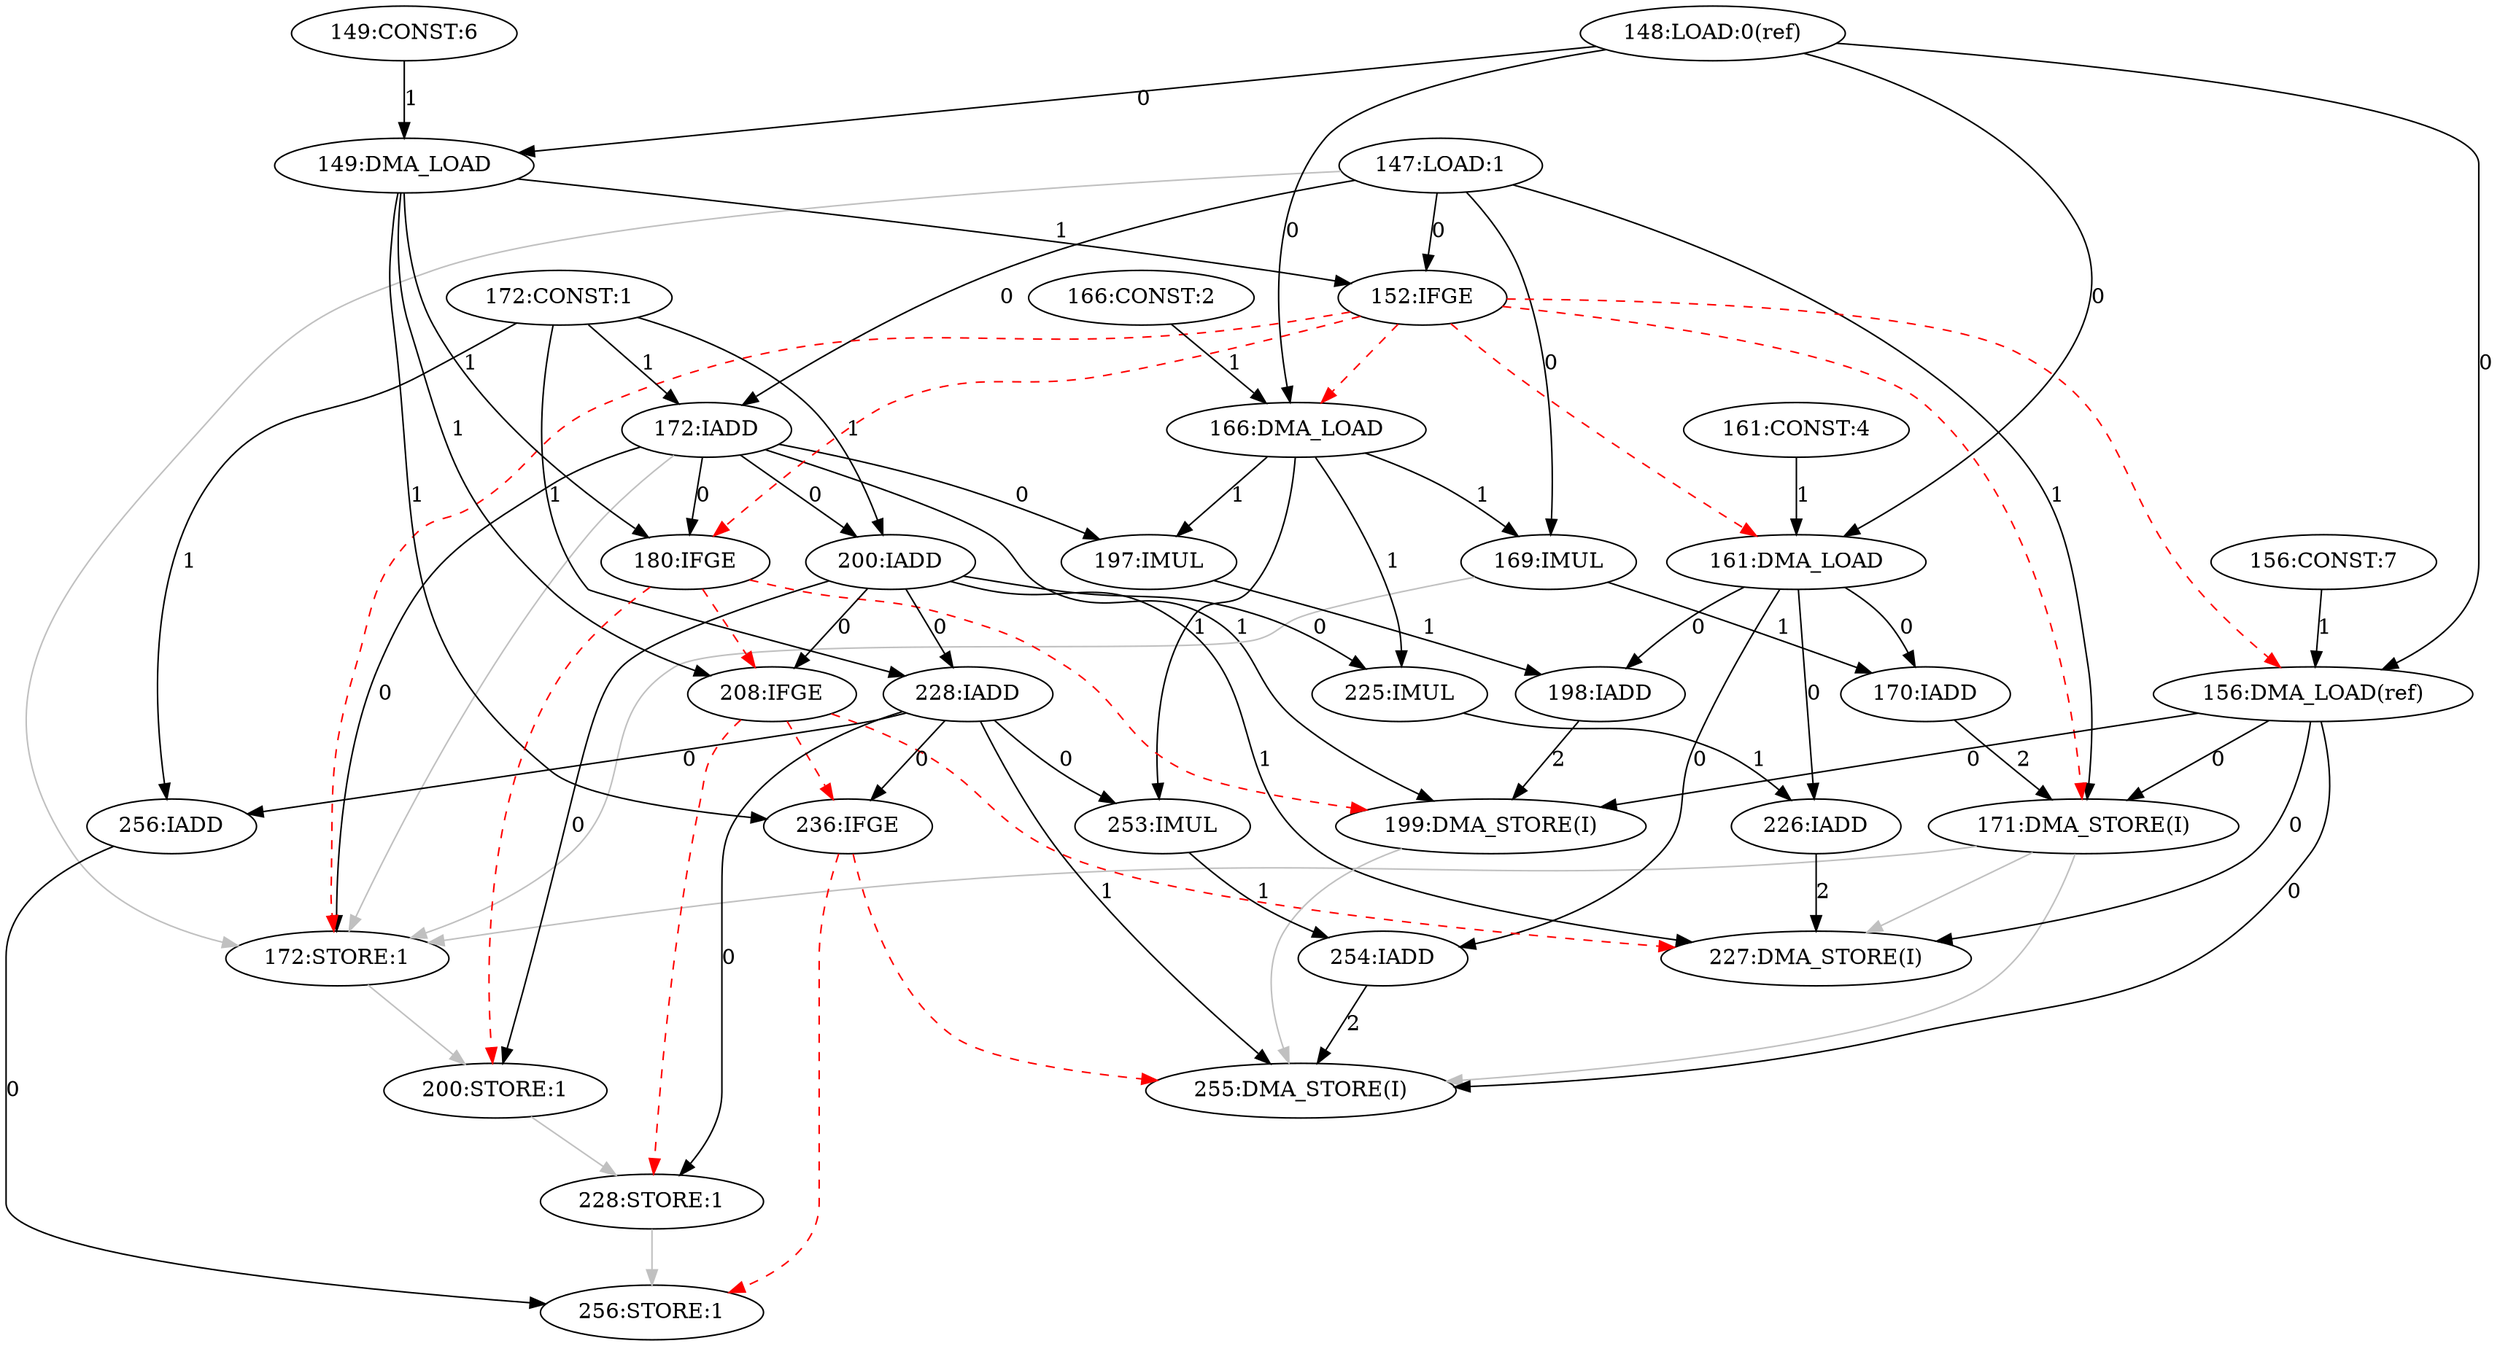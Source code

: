 digraph depgraph {
"172:IADD" -> "172:STORE:1"[label=0];
"147:LOAD:1" -> "172:STORE:1"[color=gray];
"152:IFGE" -> "172:STORE:1"[color=red,style=dashed];
"169:IMUL" -> "172:STORE:1"[color=gray];
"171:DMA_STORE(I)" -> "172:STORE:1"[color=gray];
"172:IADD" -> "172:STORE:1"[color=gray];
"147:LOAD:1" -> "152:IFGE"[label=0];
"149:DMA_LOAD" -> "152:IFGE"[label=1];
"147:LOAD:1" -> "169:IMUL"[label=0];
"166:DMA_LOAD" -> "169:IMUL"[label=1];
"156:DMA_LOAD(ref)" -> "171:DMA_STORE(I)"[label=0];
"147:LOAD:1" -> "171:DMA_STORE(I)"[label=1];
"170:IADD" -> "171:DMA_STORE(I)"[label=2];
"152:IFGE" -> "171:DMA_STORE(I)"[color=red,style=dashed];
"147:LOAD:1" -> "172:IADD"[label=0];
"172:CONST:1" -> "172:IADD"[label=1];
"148:LOAD:0(ref)" -> "149:DMA_LOAD"[label=0];
"149:CONST:6" -> "149:DMA_LOAD"[label=1];
"148:LOAD:0(ref)" -> "156:DMA_LOAD(ref)"[label=0];
"156:CONST:7" -> "156:DMA_LOAD(ref)"[label=1];
"152:IFGE" -> "156:DMA_LOAD(ref)"[color=red,style=dashed];
"148:LOAD:0(ref)" -> "161:DMA_LOAD"[label=0];
"161:CONST:4" -> "161:DMA_LOAD"[label=1];
"152:IFGE" -> "161:DMA_LOAD"[color=red,style=dashed];
"148:LOAD:0(ref)" -> "166:DMA_LOAD"[label=0];
"166:CONST:2" -> "166:DMA_LOAD"[label=1];
"152:IFGE" -> "166:DMA_LOAD"[color=red,style=dashed];
"172:IADD" -> "180:IFGE"[label=0];
"149:DMA_LOAD" -> "180:IFGE"[label=1];
"152:IFGE" -> "180:IFGE"[color=red,style=dashed];
"200:IADD" -> "208:IFGE"[label=0];
"149:DMA_LOAD" -> "208:IFGE"[label=1];
"180:IFGE" -> "208:IFGE"[color=red,style=dashed];
"228:IADD" -> "236:IFGE"[label=0];
"149:DMA_LOAD" -> "236:IFGE"[label=1];
"208:IFGE" -> "236:IFGE"[color=red,style=dashed];
"156:DMA_LOAD(ref)" -> "199:DMA_STORE(I)"[label=0];
"172:IADD" -> "199:DMA_STORE(I)"[label=1];
"198:IADD" -> "199:DMA_STORE(I)"[label=2];
"180:IFGE" -> "199:DMA_STORE(I)"[color=red,style=dashed];
"156:DMA_LOAD(ref)" -> "227:DMA_STORE(I)"[label=0];
"200:IADD" -> "227:DMA_STORE(I)"[label=1];
"226:IADD" -> "227:DMA_STORE(I)"[label=2];
"171:DMA_STORE(I)" -> "227:DMA_STORE(I)"[color=gray];
"208:IFGE" -> "227:DMA_STORE(I)"[color=red,style=dashed];
"156:DMA_LOAD(ref)" -> "255:DMA_STORE(I)"[label=0];
"228:IADD" -> "255:DMA_STORE(I)"[label=1];
"254:IADD" -> "255:DMA_STORE(I)"[label=2];
"171:DMA_STORE(I)" -> "255:DMA_STORE(I)"[color=gray];
"199:DMA_STORE(I)" -> "255:DMA_STORE(I)"[color=gray];
"236:IFGE" -> "255:DMA_STORE(I)"[color=red,style=dashed];
"161:DMA_LOAD" -> "170:IADD"[label=0];
"169:IMUL" -> "170:IADD"[label=1];
"161:DMA_LOAD" -> "198:IADD"[label=0];
"197:IMUL" -> "198:IADD"[label=1];
"161:DMA_LOAD" -> "226:IADD"[label=0];
"225:IMUL" -> "226:IADD"[label=1];
"161:DMA_LOAD" -> "254:IADD"[label=0];
"253:IMUL" -> "254:IADD"[label=1];
"172:IADD" -> "197:IMUL"[label=0];
"166:DMA_LOAD" -> "197:IMUL"[label=1];
"200:IADD" -> "225:IMUL"[label=0];
"166:DMA_LOAD" -> "225:IMUL"[label=1];
"228:IADD" -> "253:IMUL"[label=0];
"166:DMA_LOAD" -> "253:IMUL"[label=1];
"172:IADD" -> "200:IADD"[label=0];
"172:CONST:1" -> "200:IADD"[label=1];
"200:IADD" -> "228:IADD"[label=0];
"172:CONST:1" -> "228:IADD"[label=1];
"228:IADD" -> "256:IADD"[label=0];
"172:CONST:1" -> "256:IADD"[label=1];
"200:IADD" -> "200:STORE:1"[label=0];
"172:STORE:1" -> "200:STORE:1"[color=gray];
"180:IFGE" -> "200:STORE:1"[color=red,style=dashed];
"228:IADD" -> "228:STORE:1"[label=0];
"200:STORE:1" -> "228:STORE:1"[color=gray];
"208:IFGE" -> "228:STORE:1"[color=red,style=dashed];
"256:IADD" -> "256:STORE:1"[label=0];
"228:STORE:1" -> "256:STORE:1"[color=gray];
"236:IFGE" -> "256:STORE:1"[color=red,style=dashed];
}